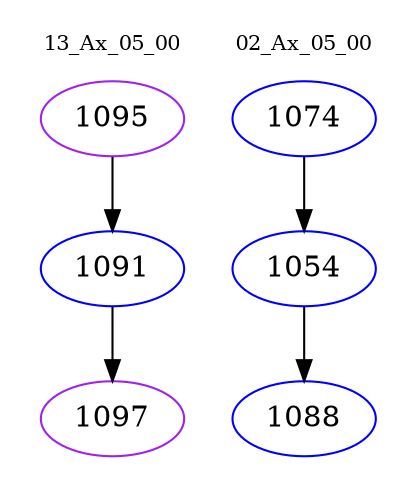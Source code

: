 digraph{
subgraph cluster_0 {
color = white
label = "13_Ax_05_00";
fontsize=10;
T0_1095 [label="1095", color="purple"]
T0_1095 -> T0_1091 [color="black"]
T0_1091 [label="1091", color="blue"]
T0_1091 -> T0_1097 [color="black"]
T0_1097 [label="1097", color="purple"]
}
subgraph cluster_1 {
color = white
label = "02_Ax_05_00";
fontsize=10;
T1_1074 [label="1074", color="blue"]
T1_1074 -> T1_1054 [color="black"]
T1_1054 [label="1054", color="blue"]
T1_1054 -> T1_1088 [color="black"]
T1_1088 [label="1088", color="blue"]
}
}
